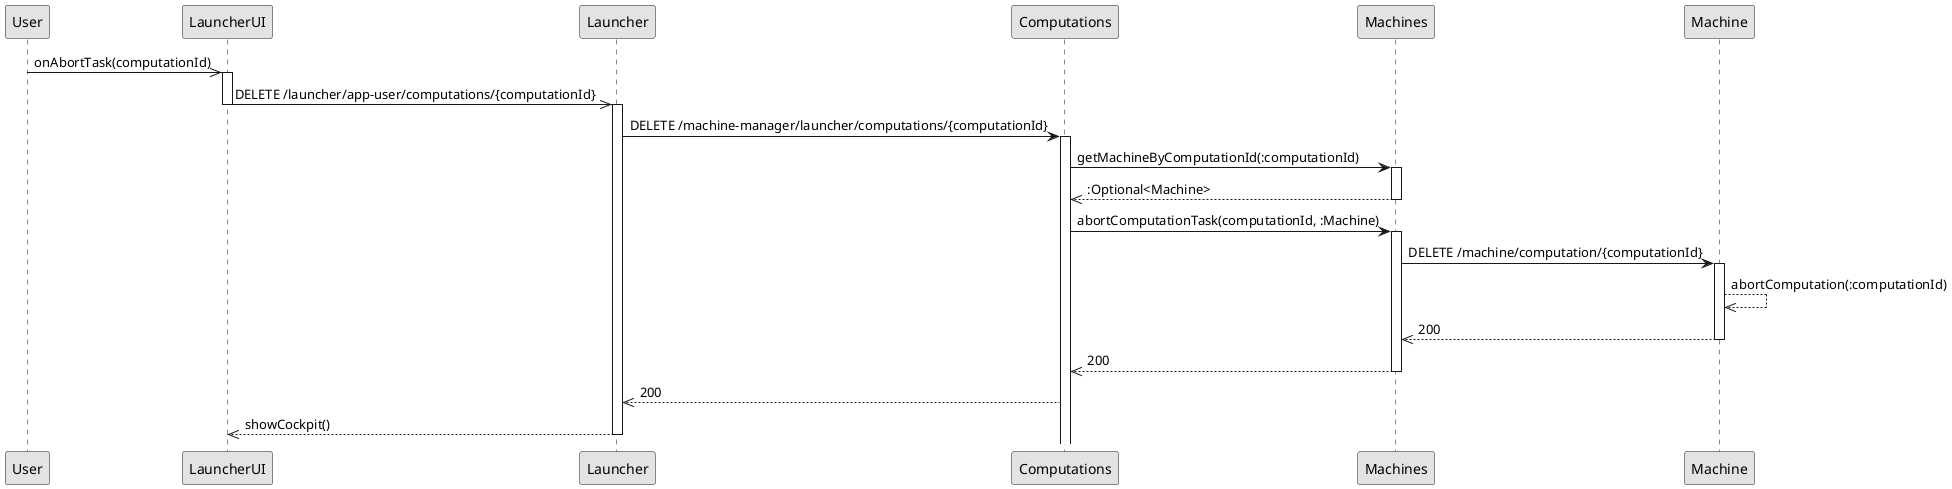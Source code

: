 @startuml

skinparam monochrome true


'''''''''''''''''''
'ACTIVATE TRIGGER

User ->> LauncherUI : onAbortTask(computationId)
activate LauncherUI

LauncherUI ->> Launcher : DELETE /launcher​/app-user​/computations​/{computationId}
deactivate LauncherUI
activate Launcher

Launcher -> Computations : DELETE /machine-manager/launcher/computations/{computationId}
activate Computations

Computations -> Machines : getMachineByComputationId(:computationId)
activate Machines
Machines -->> Computations : :Optional<Machine>
deactivate Machines

Computations -> Machines : abortComputationTask(computationId, :Machine)
activate Machines

''''''''''''''''''
' COMPUTATION

Machines -> Machine : DELETE /machine/computation/{computationId}
activate Machine

Machine -->> Machine : abortComputation(:computationId)
Machine -->> Machines : 200
deactivate Machine

Machines -->> Computations : 200
deactivate Machines

Computations -->> Launcher : 200
Launcher -->> LauncherUI : showCockpit()
deactivate Launcher

@enduml